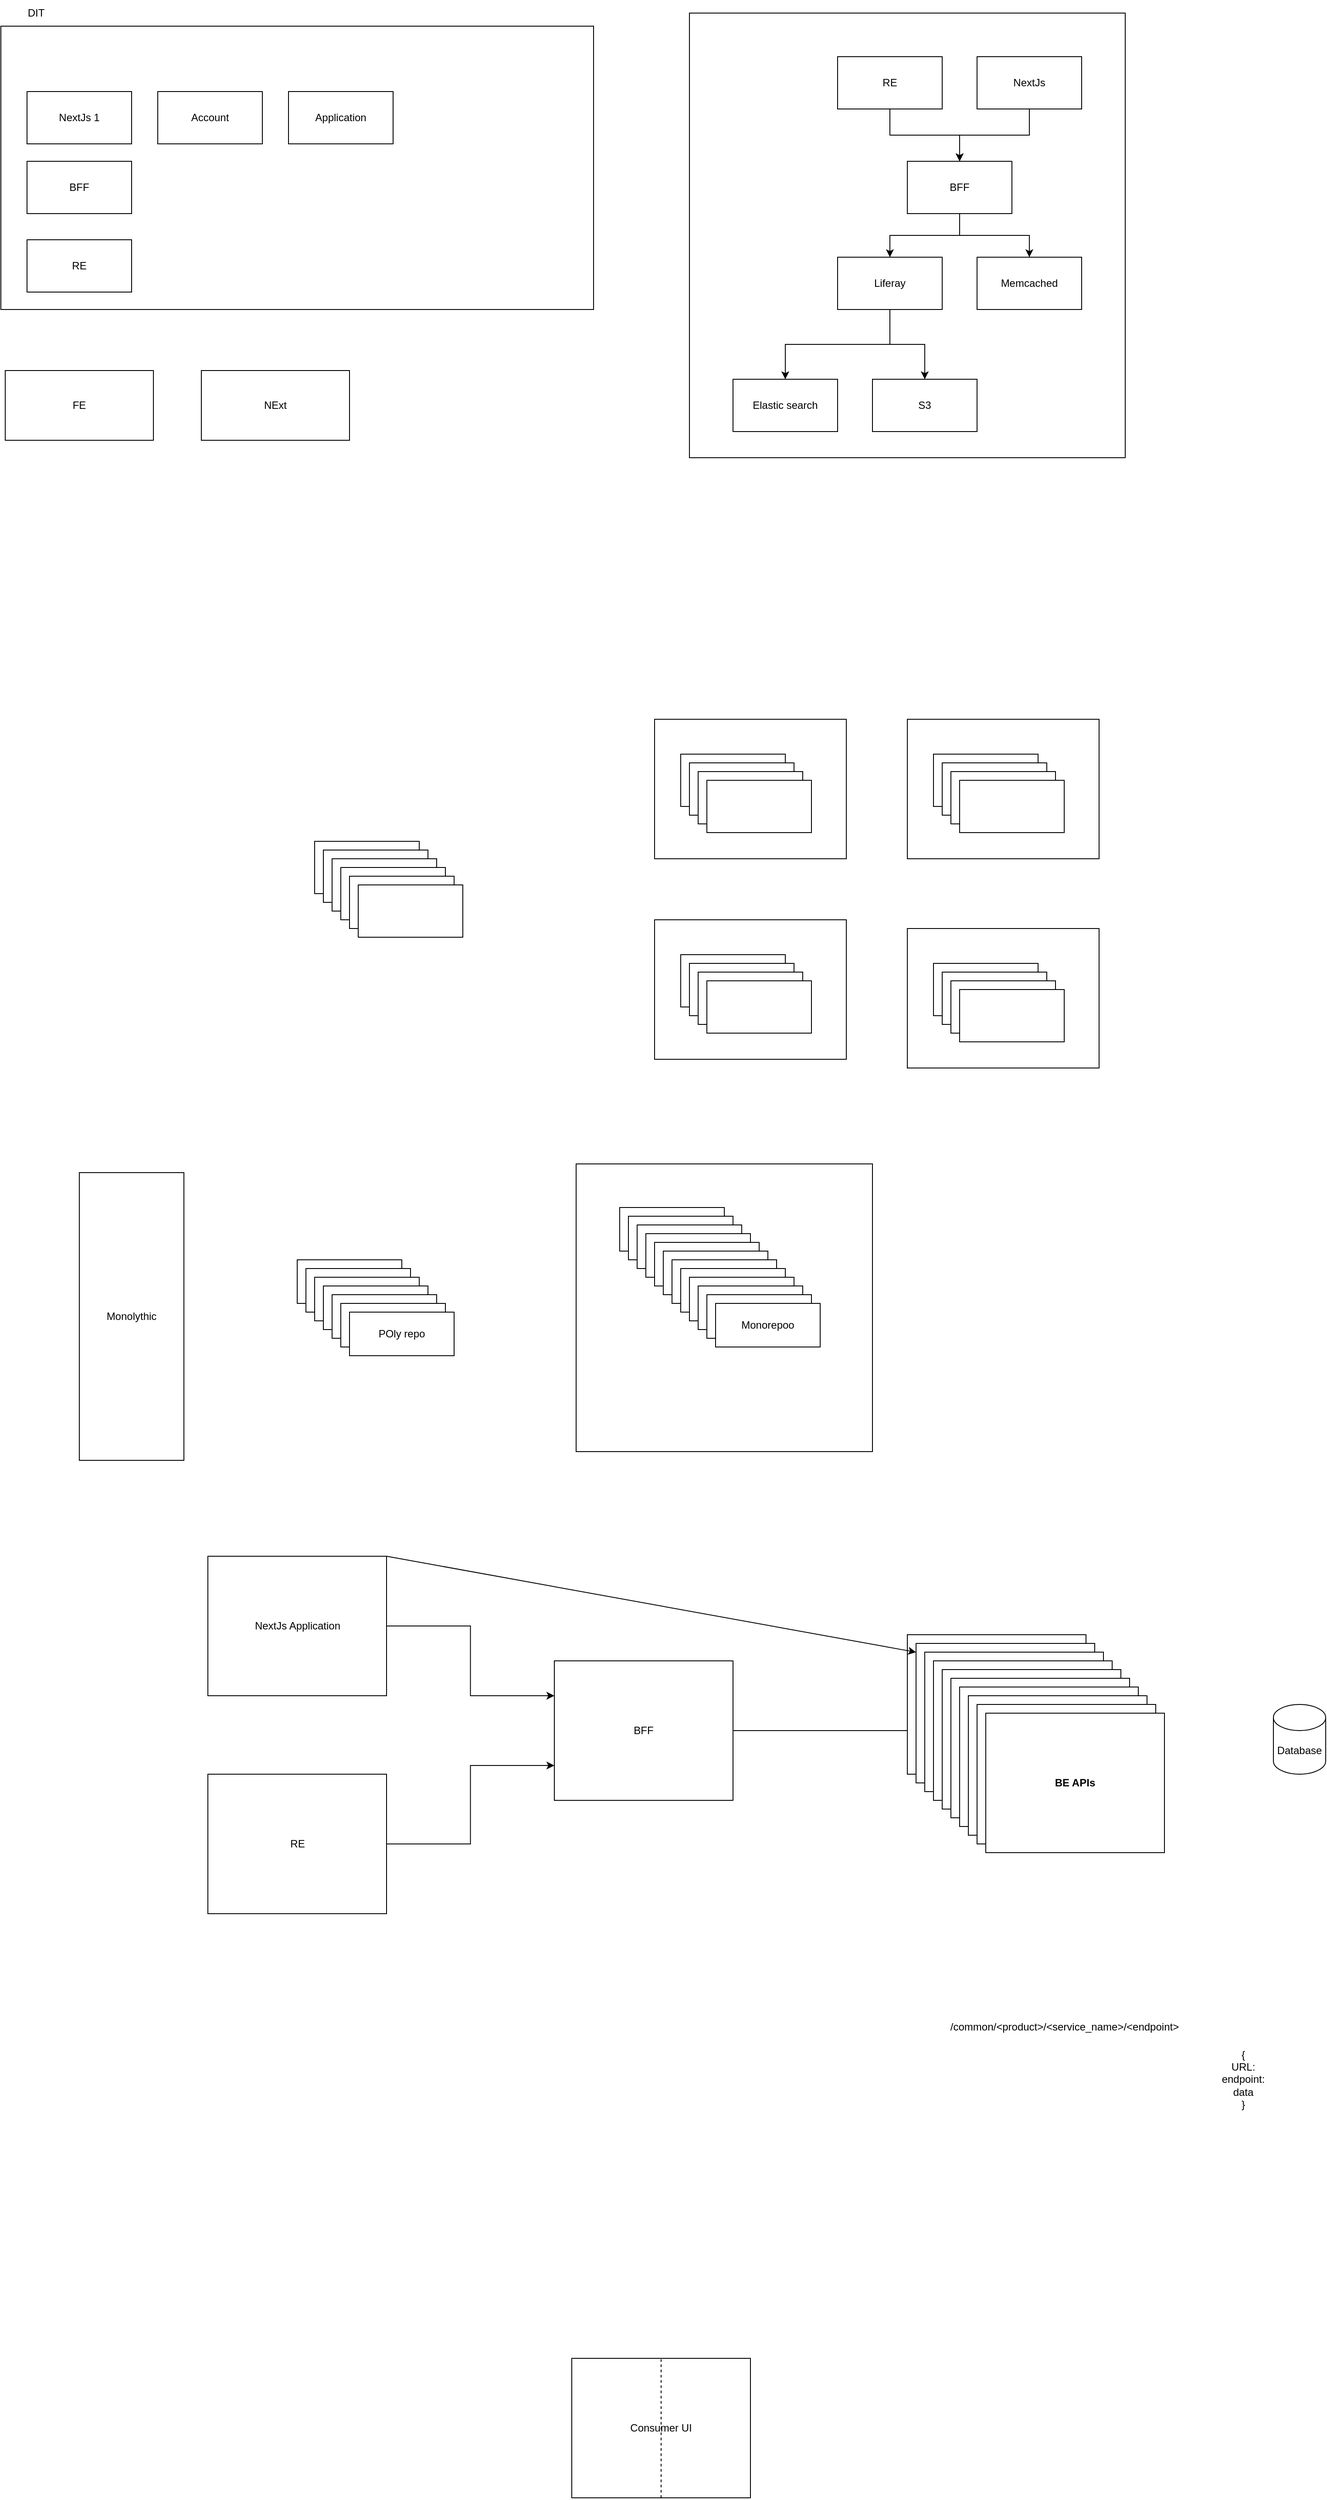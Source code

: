 <mxfile version="20.2.7" type="github"><diagram id="S0f6rvBTCSLwK1Q1XmPa" name="Page-1"><mxGraphModel dx="2272" dy="717" grid="1" gridSize="10" guides="1" tooltips="1" connect="1" arrows="1" fold="1" page="1" pageScale="1" pageWidth="850" pageHeight="1100" math="0" shadow="0"><root><mxCell id="0"/><mxCell id="1" parent="0"/><mxCell id="0GqCij9y_uGZrXPqVI0N-7" value="" style="rounded=0;whiteSpace=wrap;html=1;" parent="1" vertex="1"><mxGeometry x="-50" y="110" width="500" height="510" as="geometry"/></mxCell><mxCell id="0GqCij9y_uGZrXPqVI0N-12" value="" style="edgeStyle=orthogonalEdgeStyle;rounded=0;orthogonalLoop=1;jettySize=auto;html=1;" parent="1" source="0GqCij9y_uGZrXPqVI0N-1" target="0GqCij9y_uGZrXPqVI0N-4" edge="1"><mxGeometry relative="1" as="geometry"/></mxCell><mxCell id="0GqCij9y_uGZrXPqVI0N-1" value="RE" style="rounded=0;whiteSpace=wrap;html=1;" parent="1" vertex="1"><mxGeometry x="120" y="160" width="120" height="60" as="geometry"/></mxCell><mxCell id="0GqCij9y_uGZrXPqVI0N-13" value="" style="edgeStyle=orthogonalEdgeStyle;rounded=0;orthogonalLoop=1;jettySize=auto;html=1;" parent="1" source="0GqCij9y_uGZrXPqVI0N-3" target="0GqCij9y_uGZrXPqVI0N-4" edge="1"><mxGeometry relative="1" as="geometry"/></mxCell><mxCell id="0GqCij9y_uGZrXPqVI0N-3" value="NextJs" style="rounded=0;whiteSpace=wrap;html=1;" parent="1" vertex="1"><mxGeometry x="280" y="160" width="120" height="60" as="geometry"/></mxCell><mxCell id="0GqCij9y_uGZrXPqVI0N-14" value="" style="edgeStyle=orthogonalEdgeStyle;rounded=0;orthogonalLoop=1;jettySize=auto;html=1;" parent="1" source="0GqCij9y_uGZrXPqVI0N-4" target="0GqCij9y_uGZrXPqVI0N-5" edge="1"><mxGeometry relative="1" as="geometry"/></mxCell><mxCell id="0GqCij9y_uGZrXPqVI0N-4" value="BFF" style="rounded=0;whiteSpace=wrap;html=1;" parent="1" vertex="1"><mxGeometry x="200" y="280" width="120" height="60" as="geometry"/></mxCell><mxCell id="0GqCij9y_uGZrXPqVI0N-5" value="Memcached" style="rounded=0;whiteSpace=wrap;html=1;" parent="1" vertex="1"><mxGeometry x="280" y="390" width="120" height="60" as="geometry"/></mxCell><mxCell id="0GqCij9y_uGZrXPqVI0N-16" value="" style="edgeStyle=orthogonalEdgeStyle;rounded=0;orthogonalLoop=1;jettySize=auto;html=1;" parent="1" source="0GqCij9y_uGZrXPqVI0N-6" target="0GqCij9y_uGZrXPqVI0N-11" edge="1"><mxGeometry relative="1" as="geometry"/></mxCell><mxCell id="0GqCij9y_uGZrXPqVI0N-6" value="Liferay" style="rounded=0;whiteSpace=wrap;html=1;" parent="1" vertex="1"><mxGeometry x="120" y="390" width="120" height="60" as="geometry"/></mxCell><mxCell id="0GqCij9y_uGZrXPqVI0N-10" value="Elastic search" style="rounded=0;whiteSpace=wrap;html=1;" parent="1" vertex="1"><mxGeometry y="530" width="120" height="60" as="geometry"/></mxCell><mxCell id="0GqCij9y_uGZrXPqVI0N-11" value="S3" style="rounded=0;whiteSpace=wrap;html=1;" parent="1" vertex="1"><mxGeometry x="160" y="530" width="120" height="60" as="geometry"/></mxCell><mxCell id="0GqCij9y_uGZrXPqVI0N-15" value="" style="edgeStyle=orthogonalEdgeStyle;rounded=0;orthogonalLoop=1;jettySize=auto;html=1;" parent="1" source="0GqCij9y_uGZrXPqVI0N-4" target="0GqCij9y_uGZrXPqVI0N-6" edge="1"><mxGeometry relative="1" as="geometry"><mxPoint x="270" y="350" as="sourcePoint"/><mxPoint x="350" y="400" as="targetPoint"/></mxGeometry></mxCell><mxCell id="0GqCij9y_uGZrXPqVI0N-17" value="" style="edgeStyle=orthogonalEdgeStyle;rounded=0;orthogonalLoop=1;jettySize=auto;html=1;" parent="1" source="0GqCij9y_uGZrXPqVI0N-6" target="0GqCij9y_uGZrXPqVI0N-10" edge="1"><mxGeometry relative="1" as="geometry"><mxPoint x="190" y="460" as="sourcePoint"/><mxPoint x="230" y="540" as="targetPoint"/></mxGeometry></mxCell><mxCell id="RCyKt_2B0bKgYKr0A9fp-1" value="" style="rounded=0;whiteSpace=wrap;html=1;" parent="1" vertex="1"><mxGeometry x="-840" y="125" width="680" height="325" as="geometry"/></mxCell><mxCell id="RCyKt_2B0bKgYKr0A9fp-2" value="DIT" style="text;html=1;align=center;verticalAlign=middle;resizable=0;points=[];autosize=1;strokeColor=none;fillColor=none;" parent="1" vertex="1"><mxGeometry x="-820" y="95" width="40" height="30" as="geometry"/></mxCell><mxCell id="RCyKt_2B0bKgYKr0A9fp-3" value="NextJs 1" style="rounded=0;whiteSpace=wrap;html=1;" parent="1" vertex="1"><mxGeometry x="-810" y="200" width="120" height="60" as="geometry"/></mxCell><mxCell id="RCyKt_2B0bKgYKr0A9fp-4" value="Account&lt;span style=&quot;color: rgba(0, 0, 0, 0); font-family: monospace; font-size: 0px; text-align: start;&quot;&gt;%3CmxGraphModel%3E%3Croot%3E%3CmxCell%20id%3D%220%22%2F%3E%3CmxCell%20id%3D%221%22%20parent%3D%220%22%2F%3E%3CmxCell%20id%3D%222%22%20value%3D%22FE%22%20style%3D%22rounded%3D0%3BwhiteSpace%3Dwrap%3Bhtml%3D1%3B%22%20vertex%3D%221%22%20parent%3D%221%22%3E%3CmxGeometry%20x%3D%22-810%22%20y%3D%22200%22%20width%3D%22120%22%20height%3D%2260%22%20as%3D%22geometry%22%2F%3E%3C%2FmxCell%3E%3C%2Froot%3E%3C%2FmxGraphModel%3E&lt;/span&gt;" style="rounded=0;whiteSpace=wrap;html=1;" parent="1" vertex="1"><mxGeometry x="-660" y="200" width="120" height="60" as="geometry"/></mxCell><mxCell id="RCyKt_2B0bKgYKr0A9fp-5" value="Application" style="rounded=0;whiteSpace=wrap;html=1;" parent="1" vertex="1"><mxGeometry x="-510" y="200" width="120" height="60" as="geometry"/></mxCell><mxCell id="RCyKt_2B0bKgYKr0A9fp-6" value="NExt" style="rounded=0;whiteSpace=wrap;html=1;" parent="1" vertex="1"><mxGeometry x="-610" y="520" width="170" height="80" as="geometry"/></mxCell><mxCell id="RCyKt_2B0bKgYKr0A9fp-7" value="BFF" style="rounded=0;whiteSpace=wrap;html=1;" parent="1" vertex="1"><mxGeometry x="-810" y="280" width="120" height="60" as="geometry"/></mxCell><mxCell id="RCyKt_2B0bKgYKr0A9fp-8" value="RE" style="rounded=0;whiteSpace=wrap;html=1;" parent="1" vertex="1"><mxGeometry x="-810" y="370" width="120" height="60" as="geometry"/></mxCell><mxCell id="RCyKt_2B0bKgYKr0A9fp-9" value="FE" style="rounded=0;whiteSpace=wrap;html=1;" parent="1" vertex="1"><mxGeometry x="-835" y="520" width="170" height="80" as="geometry"/></mxCell><mxCell id="p5VJ0srscybKqEBIywRx-1" value="" style="rounded=0;whiteSpace=wrap;html=1;" parent="1" vertex="1"><mxGeometry x="-480" y="1060" width="120" height="60" as="geometry"/></mxCell><mxCell id="p5VJ0srscybKqEBIywRx-2" value="" style="rounded=0;whiteSpace=wrap;html=1;" parent="1" vertex="1"><mxGeometry x="-470" y="1070" width="120" height="60" as="geometry"/></mxCell><mxCell id="p5VJ0srscybKqEBIywRx-3" value="" style="rounded=0;whiteSpace=wrap;html=1;" parent="1" vertex="1"><mxGeometry x="-460" y="1080" width="120" height="60" as="geometry"/></mxCell><mxCell id="p5VJ0srscybKqEBIywRx-4" value="" style="rounded=0;whiteSpace=wrap;html=1;" parent="1" vertex="1"><mxGeometry x="-450" y="1090" width="120" height="60" as="geometry"/></mxCell><mxCell id="p5VJ0srscybKqEBIywRx-5" value="" style="rounded=0;whiteSpace=wrap;html=1;" parent="1" vertex="1"><mxGeometry x="-440" y="1100" width="120" height="60" as="geometry"/></mxCell><mxCell id="p5VJ0srscybKqEBIywRx-6" value="" style="rounded=0;whiteSpace=wrap;html=1;" parent="1" vertex="1"><mxGeometry x="-430" y="1110" width="120" height="60" as="geometry"/></mxCell><mxCell id="p5VJ0srscybKqEBIywRx-7" value="" style="rounded=0;whiteSpace=wrap;html=1;" parent="1" vertex="1"><mxGeometry x="-90" y="920" width="220" height="160" as="geometry"/></mxCell><mxCell id="p5VJ0srscybKqEBIywRx-8" value="" style="rounded=0;whiteSpace=wrap;html=1;" parent="1" vertex="1"><mxGeometry x="-60" y="960" width="120" height="60" as="geometry"/></mxCell><mxCell id="p5VJ0srscybKqEBIywRx-9" value="" style="rounded=0;whiteSpace=wrap;html=1;" parent="1" vertex="1"><mxGeometry x="-50" y="970" width="120" height="60" as="geometry"/></mxCell><mxCell id="p5VJ0srscybKqEBIywRx-10" value="" style="rounded=0;whiteSpace=wrap;html=1;" parent="1" vertex="1"><mxGeometry x="-40" y="980" width="120" height="60" as="geometry"/></mxCell><mxCell id="p5VJ0srscybKqEBIywRx-11" value="" style="rounded=0;whiteSpace=wrap;html=1;" parent="1" vertex="1"><mxGeometry x="-30" y="990" width="120" height="60" as="geometry"/></mxCell><mxCell id="p5VJ0srscybKqEBIywRx-12" value="" style="rounded=0;whiteSpace=wrap;html=1;" parent="1" vertex="1"><mxGeometry x="-90" y="1150" width="220" height="160" as="geometry"/></mxCell><mxCell id="p5VJ0srscybKqEBIywRx-13" value="" style="rounded=0;whiteSpace=wrap;html=1;" parent="1" vertex="1"><mxGeometry x="-60" y="1190" width="120" height="60" as="geometry"/></mxCell><mxCell id="p5VJ0srscybKqEBIywRx-14" value="" style="rounded=0;whiteSpace=wrap;html=1;" parent="1" vertex="1"><mxGeometry x="-50" y="1200" width="120" height="60" as="geometry"/></mxCell><mxCell id="p5VJ0srscybKqEBIywRx-15" value="" style="rounded=0;whiteSpace=wrap;html=1;" parent="1" vertex="1"><mxGeometry x="-40" y="1210" width="120" height="60" as="geometry"/></mxCell><mxCell id="p5VJ0srscybKqEBIywRx-16" value="" style="rounded=0;whiteSpace=wrap;html=1;" parent="1" vertex="1"><mxGeometry x="-30" y="1220" width="120" height="60" as="geometry"/></mxCell><mxCell id="p5VJ0srscybKqEBIywRx-17" value="" style="rounded=0;whiteSpace=wrap;html=1;" parent="1" vertex="1"><mxGeometry x="200" y="920" width="220" height="160" as="geometry"/></mxCell><mxCell id="p5VJ0srscybKqEBIywRx-18" value="" style="rounded=0;whiteSpace=wrap;html=1;" parent="1" vertex="1"><mxGeometry x="230" y="960" width="120" height="60" as="geometry"/></mxCell><mxCell id="p5VJ0srscybKqEBIywRx-19" value="" style="rounded=0;whiteSpace=wrap;html=1;" parent="1" vertex="1"><mxGeometry x="240" y="970" width="120" height="60" as="geometry"/></mxCell><mxCell id="p5VJ0srscybKqEBIywRx-20" value="" style="rounded=0;whiteSpace=wrap;html=1;" parent="1" vertex="1"><mxGeometry x="250" y="980" width="120" height="60" as="geometry"/></mxCell><mxCell id="p5VJ0srscybKqEBIywRx-21" value="" style="rounded=0;whiteSpace=wrap;html=1;" parent="1" vertex="1"><mxGeometry x="260" y="990" width="120" height="60" as="geometry"/></mxCell><mxCell id="p5VJ0srscybKqEBIywRx-22" value="" style="rounded=0;whiteSpace=wrap;html=1;" parent="1" vertex="1"><mxGeometry x="200" y="1160" width="220" height="160" as="geometry"/></mxCell><mxCell id="p5VJ0srscybKqEBIywRx-23" value="" style="rounded=0;whiteSpace=wrap;html=1;" parent="1" vertex="1"><mxGeometry x="230" y="1200" width="120" height="60" as="geometry"/></mxCell><mxCell id="p5VJ0srscybKqEBIywRx-24" value="" style="rounded=0;whiteSpace=wrap;html=1;" parent="1" vertex="1"><mxGeometry x="240" y="1210" width="120" height="60" as="geometry"/></mxCell><mxCell id="p5VJ0srscybKqEBIywRx-25" value="" style="rounded=0;whiteSpace=wrap;html=1;" parent="1" vertex="1"><mxGeometry x="250" y="1220" width="120" height="60" as="geometry"/></mxCell><mxCell id="p5VJ0srscybKqEBIywRx-26" value="" style="rounded=0;whiteSpace=wrap;html=1;" parent="1" vertex="1"><mxGeometry x="260" y="1230" width="120" height="60" as="geometry"/></mxCell><mxCell id="p5VJ0srscybKqEBIywRx-27" value="Monolythic" style="rounded=0;whiteSpace=wrap;html=1;" parent="1" vertex="1"><mxGeometry x="-750" y="1440" width="120" height="330" as="geometry"/></mxCell><mxCell id="p5VJ0srscybKqEBIywRx-28" value="POly repo" style="rounded=0;whiteSpace=wrap;html=1;" parent="1" vertex="1"><mxGeometry x="-500" y="1540" width="120" height="50" as="geometry"/></mxCell><mxCell id="p5VJ0srscybKqEBIywRx-29" value="POly repo" style="rounded=0;whiteSpace=wrap;html=1;" parent="1" vertex="1"><mxGeometry x="-490" y="1550" width="120" height="50" as="geometry"/></mxCell><mxCell id="p5VJ0srscybKqEBIywRx-30" value="POly repo" style="rounded=0;whiteSpace=wrap;html=1;" parent="1" vertex="1"><mxGeometry x="-480" y="1560" width="120" height="50" as="geometry"/></mxCell><mxCell id="p5VJ0srscybKqEBIywRx-31" value="POly repo" style="rounded=0;whiteSpace=wrap;html=1;" parent="1" vertex="1"><mxGeometry x="-470" y="1570" width="120" height="50" as="geometry"/></mxCell><mxCell id="p5VJ0srscybKqEBIywRx-32" value="POly repo" style="rounded=0;whiteSpace=wrap;html=1;" parent="1" vertex="1"><mxGeometry x="-460" y="1580" width="120" height="50" as="geometry"/></mxCell><mxCell id="p5VJ0srscybKqEBIywRx-33" value="POly repo" style="rounded=0;whiteSpace=wrap;html=1;" parent="1" vertex="1"><mxGeometry x="-450" y="1590" width="120" height="50" as="geometry"/></mxCell><mxCell id="p5VJ0srscybKqEBIywRx-34" value="Mono repo" style="rounded=0;whiteSpace=wrap;html=1;" parent="1" vertex="1"><mxGeometry x="-180" y="1430" width="340" height="330" as="geometry"/></mxCell><mxCell id="p5VJ0srscybKqEBIywRx-35" value="POly repo" style="rounded=0;whiteSpace=wrap;html=1;" parent="1" vertex="1"><mxGeometry x="-440" y="1600" width="120" height="50" as="geometry"/></mxCell><mxCell id="p5VJ0srscybKqEBIywRx-36" value="POly repo" style="rounded=0;whiteSpace=wrap;html=1;" parent="1" vertex="1"><mxGeometry x="-130" y="1480" width="120" height="50" as="geometry"/></mxCell><mxCell id="p5VJ0srscybKqEBIywRx-37" value="POly repo" style="rounded=0;whiteSpace=wrap;html=1;" parent="1" vertex="1"><mxGeometry x="-120" y="1490" width="120" height="50" as="geometry"/></mxCell><mxCell id="p5VJ0srscybKqEBIywRx-38" value="POly repo" style="rounded=0;whiteSpace=wrap;html=1;" parent="1" vertex="1"><mxGeometry x="-110" y="1500" width="120" height="50" as="geometry"/></mxCell><mxCell id="p5VJ0srscybKqEBIywRx-39" value="POly repo" style="rounded=0;whiteSpace=wrap;html=1;" parent="1" vertex="1"><mxGeometry x="-100" y="1510" width="120" height="50" as="geometry"/></mxCell><mxCell id="p5VJ0srscybKqEBIywRx-40" value="POly repo" style="rounded=0;whiteSpace=wrap;html=1;" parent="1" vertex="1"><mxGeometry x="-90" y="1520" width="120" height="50" as="geometry"/></mxCell><mxCell id="p5VJ0srscybKqEBIywRx-41" value="POly repo" style="rounded=0;whiteSpace=wrap;html=1;" parent="1" vertex="1"><mxGeometry x="-80" y="1530" width="120" height="50" as="geometry"/></mxCell><mxCell id="p5VJ0srscybKqEBIywRx-42" value="POly repo" style="rounded=0;whiteSpace=wrap;html=1;" parent="1" vertex="1"><mxGeometry x="-70" y="1540" width="120" height="50" as="geometry"/></mxCell><mxCell id="p5VJ0srscybKqEBIywRx-43" value="POly repo" style="rounded=0;whiteSpace=wrap;html=1;" parent="1" vertex="1"><mxGeometry x="-60" y="1550" width="120" height="50" as="geometry"/></mxCell><mxCell id="p5VJ0srscybKqEBIywRx-44" value="POly repo" style="rounded=0;whiteSpace=wrap;html=1;" parent="1" vertex="1"><mxGeometry x="-50" y="1560" width="120" height="50" as="geometry"/></mxCell><mxCell id="p5VJ0srscybKqEBIywRx-45" value="POly repo" style="rounded=0;whiteSpace=wrap;html=1;" parent="1" vertex="1"><mxGeometry x="-40" y="1570" width="120" height="50" as="geometry"/></mxCell><mxCell id="p5VJ0srscybKqEBIywRx-46" value="POly repo" style="rounded=0;whiteSpace=wrap;html=1;" parent="1" vertex="1"><mxGeometry x="-30" y="1580" width="120" height="50" as="geometry"/></mxCell><mxCell id="p5VJ0srscybKqEBIywRx-47" value="Monorepoo" style="rounded=0;whiteSpace=wrap;html=1;" parent="1" vertex="1"><mxGeometry x="-20" y="1590" width="120" height="50" as="geometry"/></mxCell><mxCell id="iwyx5gxgsFUISVubFK0H-15" value="" style="edgeStyle=orthogonalEdgeStyle;rounded=0;orthogonalLoop=1;jettySize=auto;html=1;entryX=0;entryY=0.25;entryDx=0;entryDy=0;" edge="1" parent="1" source="iwyx5gxgsFUISVubFK0H-1" target="iwyx5gxgsFUISVubFK0H-2"><mxGeometry relative="1" as="geometry"><mxPoint x="-260" y="2040" as="targetPoint"/></mxGeometry></mxCell><mxCell id="iwyx5gxgsFUISVubFK0H-1" value="NextJs Application" style="rounded=0;whiteSpace=wrap;html=1;" vertex="1" parent="1"><mxGeometry x="-602.5" y="1880" width="205" height="160" as="geometry"/></mxCell><mxCell id="iwyx5gxgsFUISVubFK0H-20" value="" style="edgeStyle=orthogonalEdgeStyle;rounded=0;orthogonalLoop=1;jettySize=auto;html=1;" edge="1" parent="1" source="iwyx5gxgsFUISVubFK0H-2" target="iwyx5gxgsFUISVubFK0H-6"><mxGeometry relative="1" as="geometry"><mxPoint x="182.5" y="2080" as="targetPoint"/></mxGeometry></mxCell><mxCell id="iwyx5gxgsFUISVubFK0H-2" value="BFF" style="rounded=0;whiteSpace=wrap;html=1;" vertex="1" parent="1"><mxGeometry x="-205" y="2000" width="205" height="160" as="geometry"/></mxCell><mxCell id="iwyx5gxgsFUISVubFK0H-3" value="BE services" style="rounded=0;whiteSpace=wrap;html=1;fontStyle=1" vertex="1" parent="1"><mxGeometry x="200" y="1970" width="205" height="160" as="geometry"/></mxCell><mxCell id="iwyx5gxgsFUISVubFK0H-4" value="BE services" style="rounded=0;whiteSpace=wrap;html=1;fontStyle=1" vertex="1" parent="1"><mxGeometry x="210" y="1980" width="205" height="160" as="geometry"/></mxCell><mxCell id="iwyx5gxgsFUISVubFK0H-5" value="BE services" style="rounded=0;whiteSpace=wrap;html=1;fontStyle=1" vertex="1" parent="1"><mxGeometry x="220" y="1990" width="205" height="160" as="geometry"/></mxCell><mxCell id="iwyx5gxgsFUISVubFK0H-6" value="BE services" style="rounded=0;whiteSpace=wrap;html=1;fontStyle=1" vertex="1" parent="1"><mxGeometry x="230" y="2000" width="205" height="160" as="geometry"/></mxCell><mxCell id="iwyx5gxgsFUISVubFK0H-7" value="BE services" style="rounded=0;whiteSpace=wrap;html=1;fontStyle=1" vertex="1" parent="1"><mxGeometry x="240" y="2010" width="205" height="160" as="geometry"/></mxCell><mxCell id="iwyx5gxgsFUISVubFK0H-8" value="BE services" style="rounded=0;whiteSpace=wrap;html=1;fontStyle=1" vertex="1" parent="1"><mxGeometry x="250" y="2020" width="205" height="160" as="geometry"/></mxCell><mxCell id="iwyx5gxgsFUISVubFK0H-9" value="BE services" style="rounded=0;whiteSpace=wrap;html=1;fontStyle=1" vertex="1" parent="1"><mxGeometry x="260" y="2030" width="205" height="160" as="geometry"/></mxCell><mxCell id="iwyx5gxgsFUISVubFK0H-10" value="BE services" style="rounded=0;whiteSpace=wrap;html=1;fontStyle=1" vertex="1" parent="1"><mxGeometry x="270" y="2040" width="205" height="160" as="geometry"/></mxCell><mxCell id="iwyx5gxgsFUISVubFK0H-11" value="BE services" style="rounded=0;whiteSpace=wrap;html=1;fontStyle=1" vertex="1" parent="1"><mxGeometry x="280" y="2050" width="205" height="160" as="geometry"/></mxCell><mxCell id="iwyx5gxgsFUISVubFK0H-12" value="BE APIs" style="rounded=0;whiteSpace=wrap;html=1;fontStyle=1" vertex="1" parent="1"><mxGeometry x="290" y="2060" width="205" height="160" as="geometry"/></mxCell><mxCell id="iwyx5gxgsFUISVubFK0H-18" value="" style="edgeStyle=orthogonalEdgeStyle;rounded=0;orthogonalLoop=1;jettySize=auto;html=1;entryX=0;entryY=0.75;entryDx=0;entryDy=0;" edge="1" parent="1" source="iwyx5gxgsFUISVubFK0H-13" target="iwyx5gxgsFUISVubFK0H-2"><mxGeometry relative="1" as="geometry"><mxPoint x="-215" y="2210" as="targetPoint"/></mxGeometry></mxCell><mxCell id="iwyx5gxgsFUISVubFK0H-13" value="RE" style="rounded=0;whiteSpace=wrap;html=1;" vertex="1" parent="1"><mxGeometry x="-602.5" y="2130" width="205" height="160" as="geometry"/></mxCell><mxCell id="iwyx5gxgsFUISVubFK0H-21" value="Database" style="shape=cylinder3;whiteSpace=wrap;html=1;boundedLbl=1;backgroundOutline=1;size=15;" vertex="1" parent="1"><mxGeometry x="620" y="2050" width="60" height="80" as="geometry"/></mxCell><mxCell id="iwyx5gxgsFUISVubFK0H-22" value="" style="endArrow=classic;html=1;rounded=0;exitX=1;exitY=0;exitDx=0;exitDy=0;entryX=0;entryY=0.063;entryDx=0;entryDy=0;entryPerimeter=0;" edge="1" parent="1" source="iwyx5gxgsFUISVubFK0H-1" target="iwyx5gxgsFUISVubFK0H-4"><mxGeometry width="50" height="50" relative="1" as="geometry"><mxPoint x="40" y="2190" as="sourcePoint"/><mxPoint x="90" y="2140" as="targetPoint"/></mxGeometry></mxCell><mxCell id="iwyx5gxgsFUISVubFK0H-23" value="Consumer UI" style="rounded=0;whiteSpace=wrap;html=1;" vertex="1" parent="1"><mxGeometry x="-185" y="2800" width="205" height="160" as="geometry"/></mxCell><mxCell id="iwyx5gxgsFUISVubFK0H-24" value="" style="endArrow=none;dashed=1;html=1;rounded=0;exitX=0.5;exitY=1;exitDx=0;exitDy=0;entryX=0.5;entryY=0;entryDx=0;entryDy=0;" edge="1" parent="1" source="iwyx5gxgsFUISVubFK0H-23" target="iwyx5gxgsFUISVubFK0H-23"><mxGeometry width="50" height="50" relative="1" as="geometry"><mxPoint x="50" y="2710" as="sourcePoint"/><mxPoint x="100" y="2660" as="targetPoint"/></mxGeometry></mxCell><mxCell id="iwyx5gxgsFUISVubFK0H-25" value="/common/&amp;lt;product&amp;gt;/&amp;lt;service_name&amp;gt;/&amp;lt;endpoint&amp;gt;" style="text;html=1;align=center;verticalAlign=middle;resizable=0;points=[];autosize=1;strokeColor=none;fillColor=none;" vertex="1" parent="1"><mxGeometry x="235" y="2405" width="290" height="30" as="geometry"/></mxCell><mxCell id="iwyx5gxgsFUISVubFK0H-26" value="{&lt;br&gt;URL:&lt;br&gt;endpoint:&lt;br&gt;data&lt;br&gt;}" style="text;html=1;align=center;verticalAlign=middle;resizable=0;points=[];autosize=1;strokeColor=none;fillColor=none;" vertex="1" parent="1"><mxGeometry x="550" y="2435" width="70" height="90" as="geometry"/></mxCell></root></mxGraphModel></diagram></mxfile>